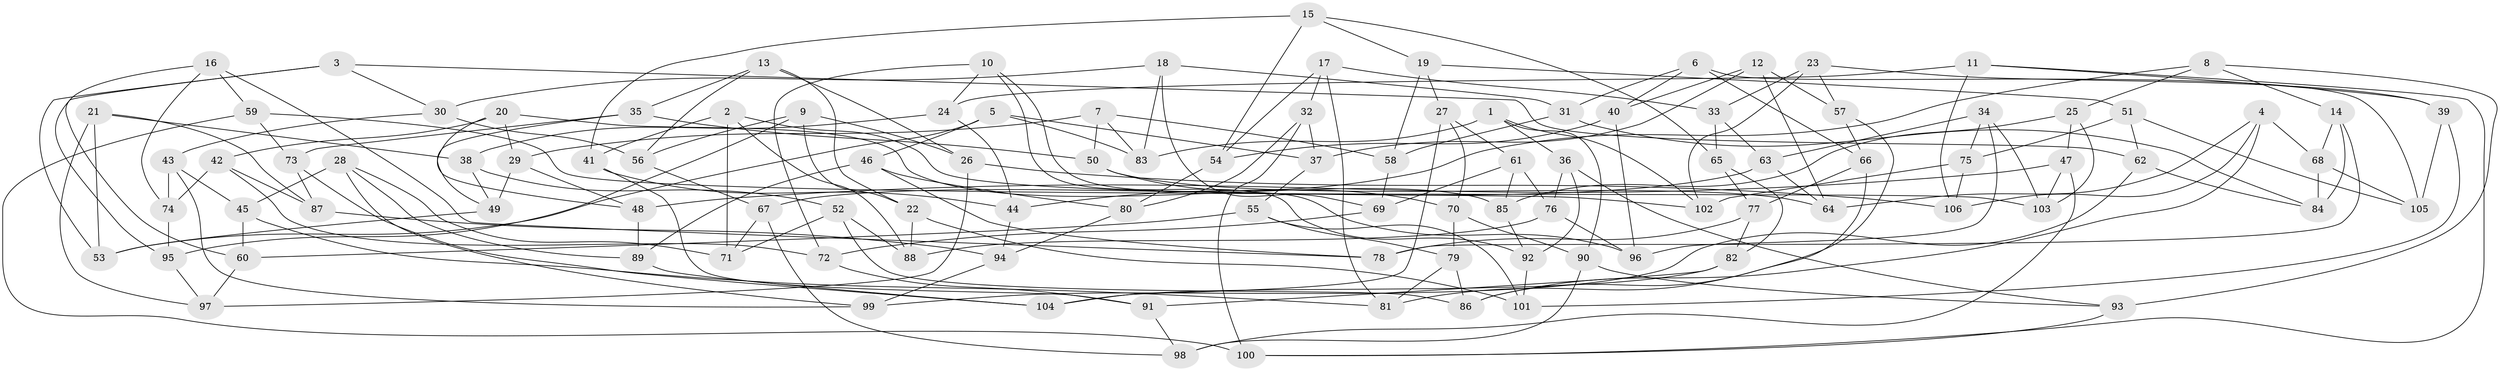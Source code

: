 // coarse degree distribution, {5: 0.10810810810810811, 4: 0.5675675675675675, 6: 0.32432432432432434}
// Generated by graph-tools (version 1.1) at 2025/24/03/03/25 07:24:27]
// undirected, 106 vertices, 212 edges
graph export_dot {
graph [start="1"]
  node [color=gray90,style=filled];
  1;
  2;
  3;
  4;
  5;
  6;
  7;
  8;
  9;
  10;
  11;
  12;
  13;
  14;
  15;
  16;
  17;
  18;
  19;
  20;
  21;
  22;
  23;
  24;
  25;
  26;
  27;
  28;
  29;
  30;
  31;
  32;
  33;
  34;
  35;
  36;
  37;
  38;
  39;
  40;
  41;
  42;
  43;
  44;
  45;
  46;
  47;
  48;
  49;
  50;
  51;
  52;
  53;
  54;
  55;
  56;
  57;
  58;
  59;
  60;
  61;
  62;
  63;
  64;
  65;
  66;
  67;
  68;
  69;
  70;
  71;
  72;
  73;
  74;
  75;
  76;
  77;
  78;
  79;
  80;
  81;
  82;
  83;
  84;
  85;
  86;
  87;
  88;
  89;
  90;
  91;
  92;
  93;
  94;
  95;
  96;
  97;
  98;
  99;
  100;
  101;
  102;
  103;
  104;
  105;
  106;
  1 -- 83;
  1 -- 36;
  1 -- 102;
  1 -- 90;
  2 -- 71;
  2 -- 102;
  2 -- 41;
  2 -- 88;
  3 -- 62;
  3 -- 30;
  3 -- 95;
  3 -- 53;
  4 -- 68;
  4 -- 106;
  4 -- 86;
  4 -- 64;
  5 -- 83;
  5 -- 53;
  5 -- 46;
  5 -- 37;
  6 -- 31;
  6 -- 40;
  6 -- 105;
  6 -- 66;
  7 -- 83;
  7 -- 29;
  7 -- 58;
  7 -- 50;
  8 -- 44;
  8 -- 25;
  8 -- 93;
  8 -- 14;
  9 -- 22;
  9 -- 95;
  9 -- 56;
  9 -- 26;
  10 -- 72;
  10 -- 24;
  10 -- 96;
  10 -- 92;
  11 -- 24;
  11 -- 100;
  11 -- 39;
  11 -- 106;
  12 -- 57;
  12 -- 64;
  12 -- 37;
  12 -- 40;
  13 -- 22;
  13 -- 26;
  13 -- 56;
  13 -- 35;
  14 -- 78;
  14 -- 84;
  14 -- 68;
  15 -- 41;
  15 -- 65;
  15 -- 19;
  15 -- 54;
  16 -- 60;
  16 -- 74;
  16 -- 78;
  16 -- 59;
  17 -- 33;
  17 -- 81;
  17 -- 54;
  17 -- 32;
  18 -- 69;
  18 -- 30;
  18 -- 83;
  18 -- 31;
  19 -- 58;
  19 -- 51;
  19 -- 27;
  20 -- 29;
  20 -- 42;
  20 -- 48;
  20 -- 85;
  21 -- 53;
  21 -- 38;
  21 -- 87;
  21 -- 97;
  22 -- 101;
  22 -- 88;
  23 -- 33;
  23 -- 102;
  23 -- 57;
  23 -- 39;
  24 -- 38;
  24 -- 44;
  25 -- 85;
  25 -- 103;
  25 -- 47;
  26 -- 97;
  26 -- 106;
  27 -- 70;
  27 -- 104;
  27 -- 61;
  28 -- 89;
  28 -- 71;
  28 -- 45;
  28 -- 99;
  29 -- 48;
  29 -- 49;
  30 -- 43;
  30 -- 56;
  31 -- 58;
  31 -- 84;
  32 -- 37;
  32 -- 80;
  32 -- 100;
  33 -- 65;
  33 -- 63;
  34 -- 103;
  34 -- 63;
  34 -- 75;
  34 -- 96;
  35 -- 49;
  35 -- 73;
  35 -- 50;
  36 -- 76;
  36 -- 92;
  36 -- 93;
  37 -- 55;
  38 -- 52;
  38 -- 49;
  39 -- 101;
  39 -- 105;
  40 -- 54;
  40 -- 96;
  41 -- 44;
  41 -- 91;
  42 -- 74;
  42 -- 72;
  42 -- 87;
  43 -- 99;
  43 -- 74;
  43 -- 45;
  44 -- 94;
  45 -- 81;
  45 -- 60;
  46 -- 80;
  46 -- 89;
  46 -- 78;
  47 -- 48;
  47 -- 103;
  47 -- 98;
  48 -- 89;
  49 -- 53;
  50 -- 70;
  50 -- 64;
  51 -- 105;
  51 -- 75;
  51 -- 62;
  52 -- 86;
  52 -- 88;
  52 -- 71;
  54 -- 80;
  55 -- 101;
  55 -- 60;
  55 -- 79;
  56 -- 67;
  57 -- 81;
  57 -- 66;
  58 -- 69;
  59 -- 100;
  59 -- 103;
  59 -- 73;
  60 -- 97;
  61 -- 85;
  61 -- 69;
  61 -- 76;
  62 -- 99;
  62 -- 84;
  63 -- 67;
  63 -- 64;
  65 -- 77;
  65 -- 82;
  66 -- 77;
  66 -- 86;
  67 -- 71;
  67 -- 98;
  68 -- 84;
  68 -- 105;
  69 -- 72;
  70 -- 90;
  70 -- 79;
  72 -- 91;
  73 -- 87;
  73 -- 104;
  74 -- 95;
  75 -- 106;
  75 -- 102;
  76 -- 88;
  76 -- 96;
  77 -- 78;
  77 -- 82;
  79 -- 81;
  79 -- 86;
  80 -- 94;
  82 -- 91;
  82 -- 104;
  85 -- 92;
  87 -- 94;
  89 -- 104;
  90 -- 98;
  90 -- 93;
  91 -- 98;
  92 -- 101;
  93 -- 100;
  94 -- 99;
  95 -- 97;
}
